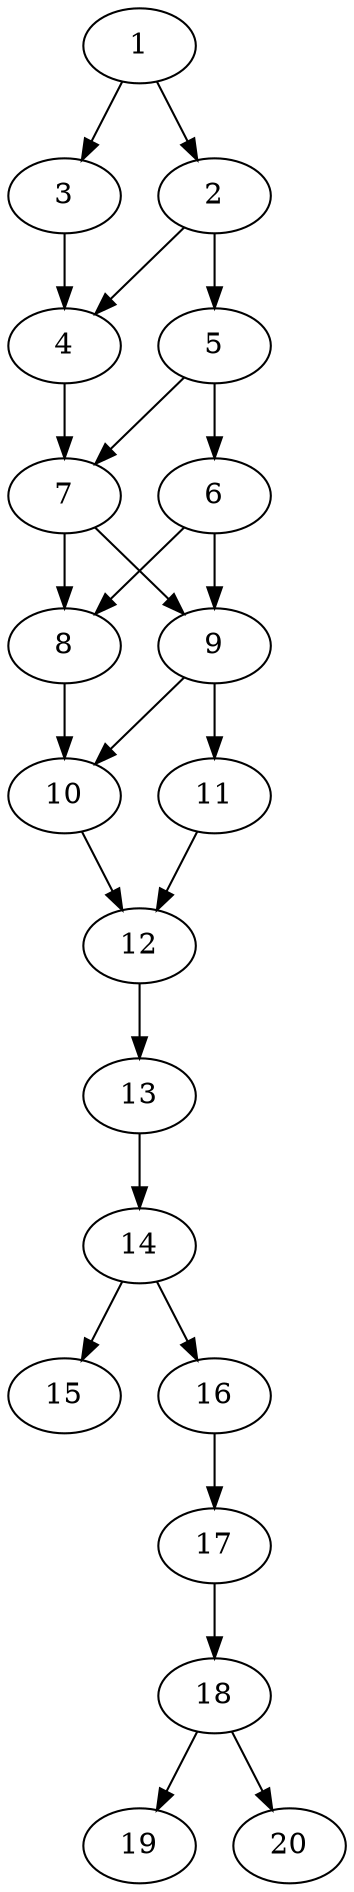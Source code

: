 // DAG automatically generated by daggen at Thu Oct  3 13:58:42 2019
// ./daggen --dot -n 20 --ccr 0.3 --fat 0.3 --regular 0.7 --density 0.9 --mindata 5242880 --maxdata 52428800 
digraph G {
  1 [size="169004373", alpha="0.13", expect_size="50701312"] 
  1 -> 2 [size ="50701312"]
  1 -> 3 [size ="50701312"]
  2 [size="50647040", alpha="0.19", expect_size="15194112"] 
  2 -> 4 [size ="15194112"]
  2 -> 5 [size ="15194112"]
  3 [size="80390827", alpha="0.00", expect_size="24117248"] 
  3 -> 4 [size ="24117248"]
  4 [size="22456320", alpha="0.10", expect_size="6736896"] 
  4 -> 7 [size ="6736896"]
  5 [size="41134080", alpha="0.16", expect_size="12340224"] 
  5 -> 6 [size ="12340224"]
  5 -> 7 [size ="12340224"]
  6 [size="126276267", alpha="0.11", expect_size="37882880"] 
  6 -> 8 [size ="37882880"]
  6 -> 9 [size ="37882880"]
  7 [size="165946027", alpha="0.07", expect_size="49783808"] 
  7 -> 8 [size ="49783808"]
  7 -> 9 [size ="49783808"]
  8 [size="162474667", alpha="0.20", expect_size="48742400"] 
  8 -> 10 [size ="48742400"]
  9 [size="19797333", alpha="0.02", expect_size="5939200"] 
  9 -> 10 [size ="5939200"]
  9 -> 11 [size ="5939200"]
  10 [size="112332800", alpha="0.09", expect_size="33699840"] 
  10 -> 12 [size ="33699840"]
  11 [size="83698347", alpha="0.08", expect_size="25109504"] 
  11 -> 12 [size ="25109504"]
  12 [size="27190613", alpha="0.15", expect_size="8157184"] 
  12 -> 13 [size ="8157184"]
  13 [size="20684800", alpha="0.15", expect_size="6205440"] 
  13 -> 14 [size ="6205440"]
  14 [size="23954773", alpha="0.12", expect_size="7186432"] 
  14 -> 15 [size ="7186432"]
  14 -> 16 [size ="7186432"]
  15 [size="104861013", alpha="0.17", expect_size="31458304"] 
  16 [size="73632427", alpha="0.08", expect_size="22089728"] 
  16 -> 17 [size ="22089728"]
  17 [size="162358613", alpha="0.19", expect_size="48707584"] 
  17 -> 18 [size ="48707584"]
  18 [size="59183787", alpha="0.09", expect_size="17755136"] 
  18 -> 19 [size ="17755136"]
  18 -> 20 [size ="17755136"]
  19 [size="57043627", alpha="0.01", expect_size="17113088"] 
  20 [size="76584960", alpha="0.16", expect_size="22975488"] 
}
